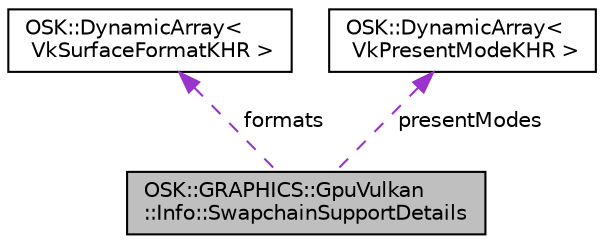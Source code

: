 digraph "OSK::GRAPHICS::GpuVulkan::Info::SwapchainSupportDetails"
{
 // LATEX_PDF_SIZE
  edge [fontname="Helvetica",fontsize="10",labelfontname="Helvetica",labelfontsize="10"];
  node [fontname="Helvetica",fontsize="10",shape=record];
  Node1 [label="OSK::GRAPHICS::GpuVulkan\l::Info::SwapchainSupportDetails",height=0.2,width=0.4,color="black", fillcolor="grey75", style="filled", fontcolor="black",tooltip="Detalles sobre el soporte de swapchain de una GPU."];
  Node2 -> Node1 [dir="back",color="darkorchid3",fontsize="10",style="dashed",label=" formats" ];
  Node2 [label="OSK::DynamicArray\<\l VkSurfaceFormatKHR \>",height=0.2,width=0.4,color="black", fillcolor="white", style="filled",URL="$class_o_s_k_1_1_dynamic_array.html",tooltip=" "];
  Node3 -> Node1 [dir="back",color="darkorchid3",fontsize="10",style="dashed",label=" presentModes" ];
  Node3 [label="OSK::DynamicArray\<\l VkPresentModeKHR \>",height=0.2,width=0.4,color="black", fillcolor="white", style="filled",URL="$class_o_s_k_1_1_dynamic_array.html",tooltip=" "];
}
